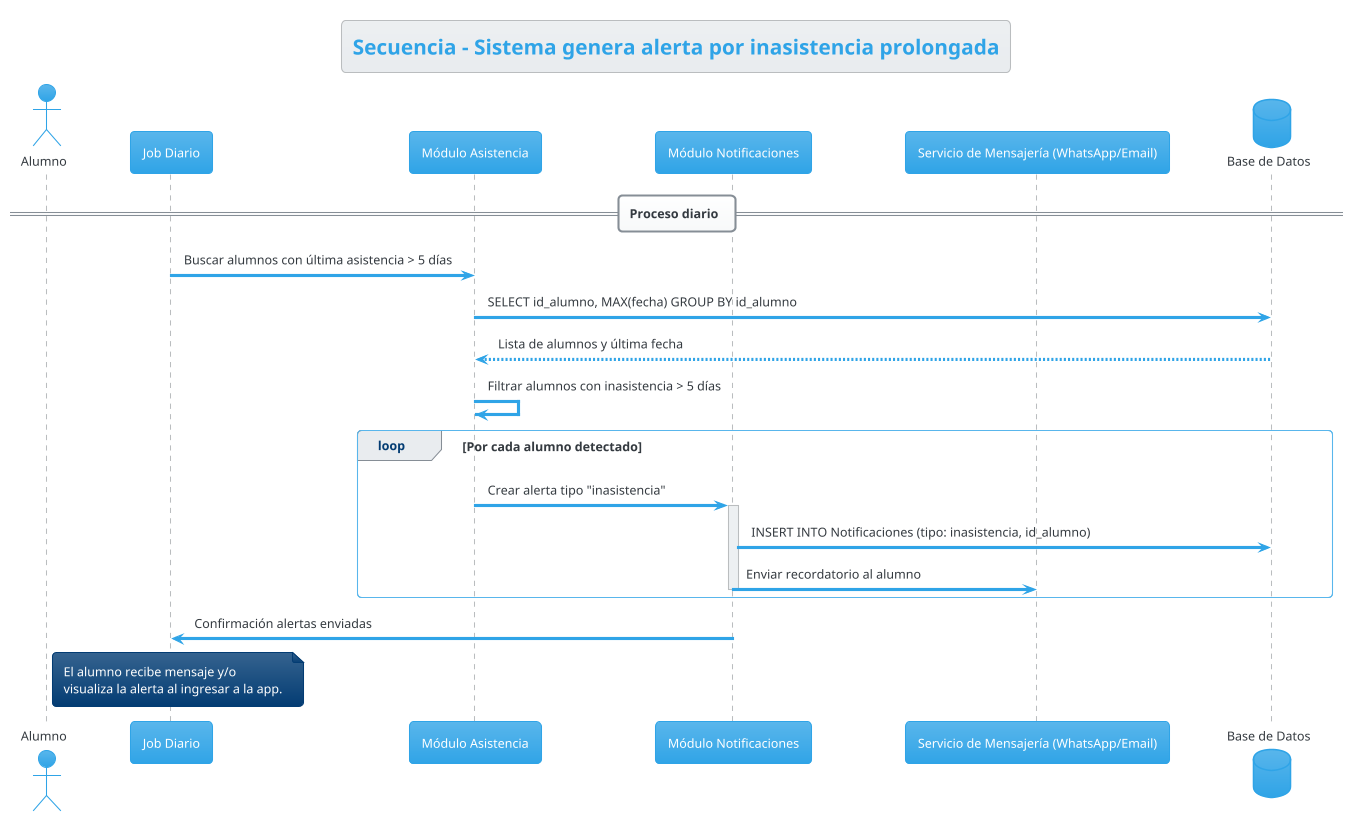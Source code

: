 @startuml S_SYS03_GenerarAlertaInasistenciaProlongada
!theme cerulean
skinparam linetype ortho

title Secuencia - Sistema genera alerta por inasistencia prolongada

actor "Alumno" as AL
participant "Job Diario" as JOB
participant "Módulo Asistencia" as AS
participant "Módulo Notificaciones" as NOTI
participant "Servicio de Mensajería (WhatsApp/Email)" as MSG
database "Base de Datos" as DB

== Proceso diario ==
JOB -> AS : Buscar alumnos con última asistencia > 5 días
AS -> DB : SELECT id_alumno, MAX(fecha) GROUP BY id_alumno
DB --> AS : Lista de alumnos y última fecha

AS -> AS : Filtrar alumnos con inasistencia > 5 días

loop Por cada alumno detectado
    AS -> NOTI : Crear alerta tipo "inasistencia"
    activate NOTI
    NOTI -> DB : INSERT INTO Notificaciones (tipo: inasistencia, id_alumno)
    NOTI -> MSG : Enviar recordatorio al alumno
    deactivate NOTI
end

JOB <- NOTI : Confirmación alertas enviadas

note right of AL
  El alumno recibe mensaje y/o
  visualiza la alerta al ingresar a la app.
end note

@enduml
